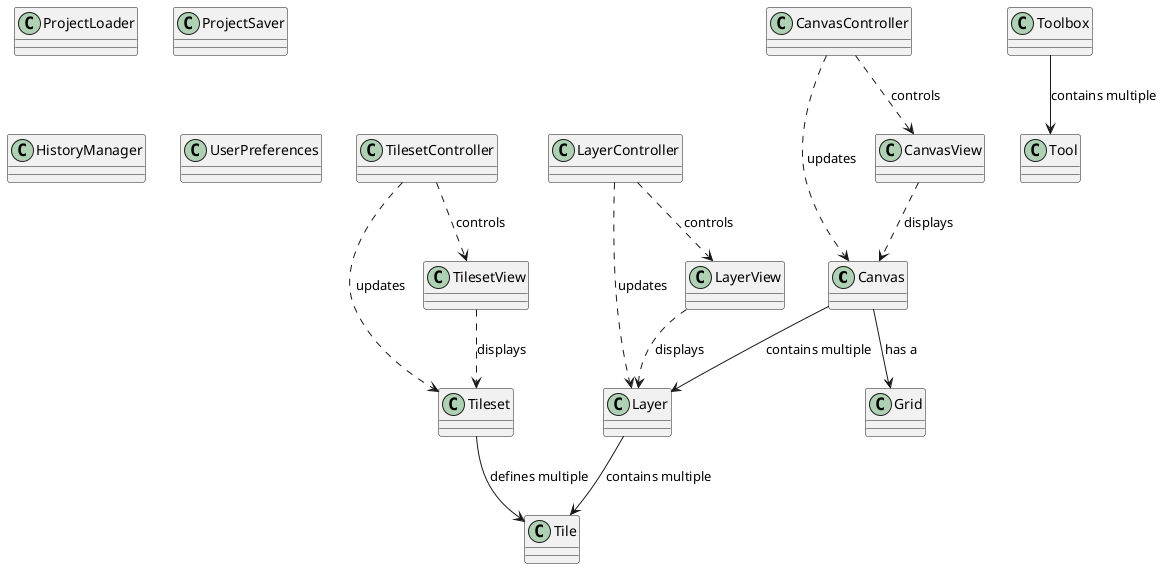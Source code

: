 @startuml
' Main Application
class Canvas {
}

class Grid {
}

class Tileset {
}

class Tile {
}

class Layer {
}

class CanvasView {
}

class TilesetView {
}

class LayerView {
}

class CanvasController {
}

class TilesetController {
}

class LayerController {
}

' Additional Components
class ProjectLoader {
}

class ProjectSaver {
}

class Toolbox {
}

class Tool {
}

class HistoryManager {
}

class UserPreferences {
}

' Relations
Canvas --> Grid : "has a"
Canvas --> Layer : "contains multiple"
Layer --> Tile : "contains multiple"
Tileset --> Tile : "defines multiple"
Toolbox --> Tool : "contains multiple"

' Display Relations
CanvasView ..> Canvas : "displays"
TilesetView ..> Tileset : "displays"
LayerView ..> Layer : "displays"

' Control Relations
CanvasController ..> CanvasView : "controls"
TilesetController ..> TilesetView : "controls"
LayerController ..> LayerView : "controls"
CanvasController ..> Canvas : "updates"
TilesetController ..> Tileset : "updates"
LayerController ..> Layer : "updates"

' Menu MVC (as before)...

' Transition Mechanism (as before)...
@enduml
